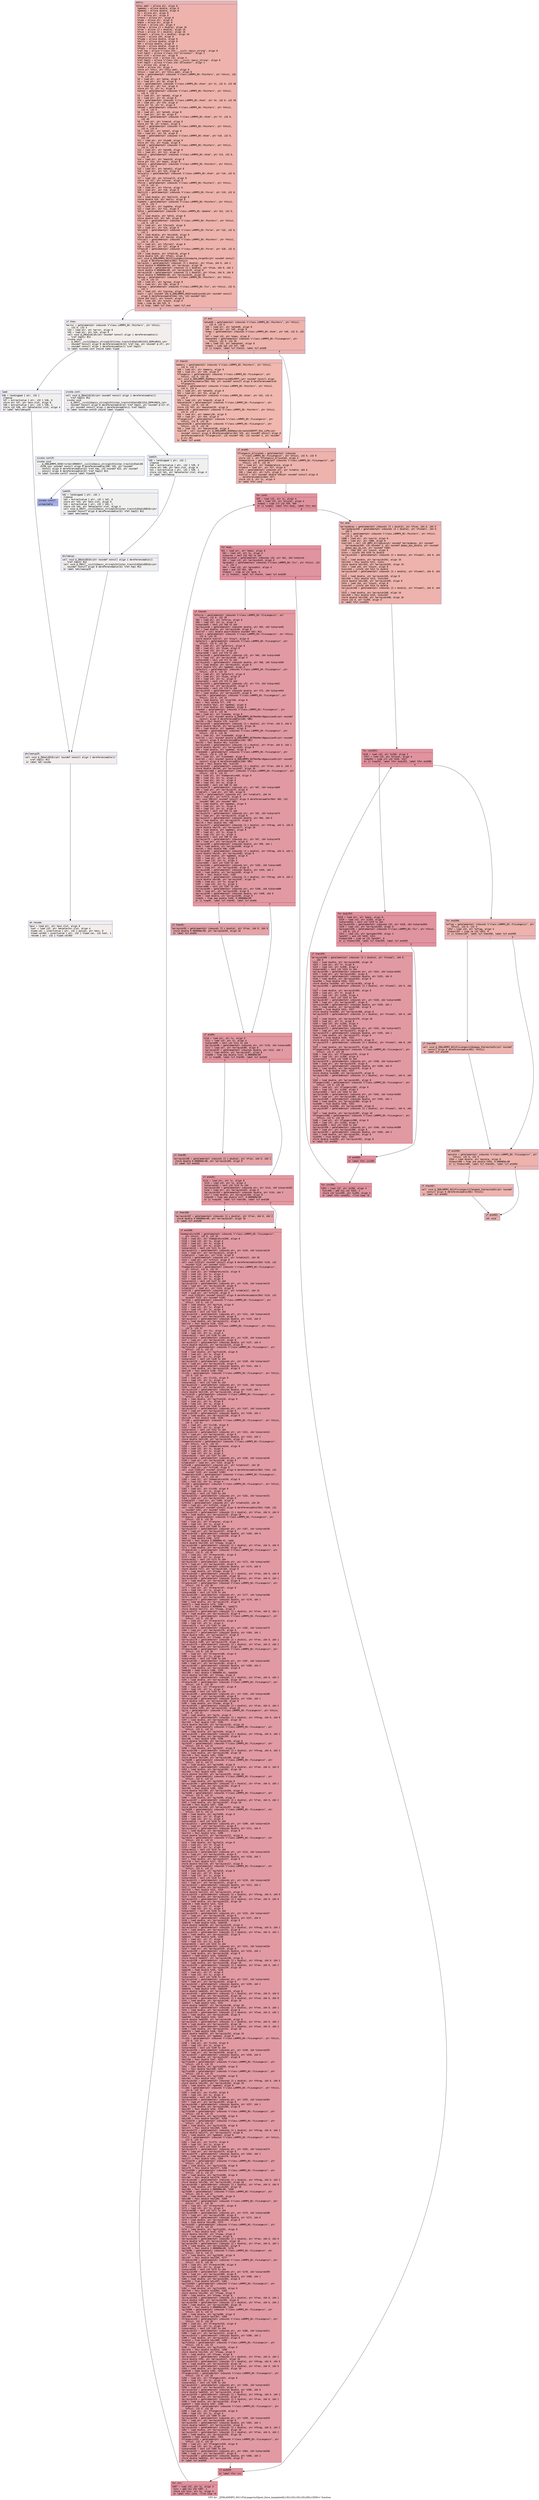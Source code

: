 digraph "CFG for '_ZN9LAMMPS_NS11FixLangevin20post_force_templatedILi1ELi1ELi1ELi1ELi0ELi1EEEvv' function" {
	label="CFG for '_ZN9LAMMPS_NS11FixLangevin20post_force_templatedILi1ELi1ELi1ELi1ELi0ELi1EEEvv' function";

	Node0x55e6b1d1d5d0 [shape=record,color="#3d50c3ff", style=filled, fillcolor="#d6524470" fontname="Courier",label="{entry:\l|  %this.addr = alloca ptr, align 8\l  %gamma1 = alloca double, align 8\l  %gamma2 = alloca double, align 8\l  %v = alloca ptr, align 8\l  %f = alloca ptr, align 8\l  %rmass = alloca ptr, align 8\l  %type = alloca ptr, align 8\l  %mask = alloca ptr, align 8\l  %nlocal = alloca i32, align 4\l  %fdrag = alloca [3 x double], align 16\l  %fran = alloca [3 x double], align 16\l  %fsum = alloca [3 x double], align 16\l  %fsumall = alloca [3 x double], align 16\l  %count = alloca i64, align 8\l  %fswap = alloca double, align 8\l  %boltz = alloca double, align 8\l  %dt = alloca double, align 8\l  %mvv2e = alloca double, align 8\l  %ftm2v = alloca double, align 8\l  %ref.tmp = alloca %\"class.std::__cxx11::basic_string\", align 8\l  %ref.tmp21 = alloca %\"class.std::allocator\", align 1\l  %exn.slot = alloca ptr, align 8\l  %ehselector.slot = alloca i32, align 4\l  %ref.tmp22 = alloca %\"class.std::__cxx11::basic_string\", align 8\l  %ref.tmp23 = alloca %\"class.std::allocator\", align 1\l  %i = alloca i32, align 4\l  %i350 = alloca i32, align 4\l  store ptr %this, ptr %this.addr, align 8\l  %this1 = load ptr, ptr %this.addr, align 8\l  %atom = getelementptr inbounds %\"class.LAMMPS_NS::Pointers\", ptr %this1, i32\l... 0, i32 6\l  %0 = load ptr, ptr %atom, align 8\l  %1 = load ptr, ptr %0, align 8\l  %v2 = getelementptr inbounds %\"class.LAMMPS_NS::Atom\", ptr %1, i32 0, i32 38\l  %2 = load ptr, ptr %v2, align 8\l  store ptr %2, ptr %v, align 8\l  %atom3 = getelementptr inbounds %\"class.LAMMPS_NS::Pointers\", ptr %this1,\l... i32 0, i32 6\l  %3 = load ptr, ptr %atom3, align 8\l  %4 = load ptr, ptr %3, align 8\l  %f4 = getelementptr inbounds %\"class.LAMMPS_NS::Atom\", ptr %4, i32 0, i32 39\l  %5 = load ptr, ptr %f4, align 8\l  store ptr %5, ptr %f, align 8\l  %atom5 = getelementptr inbounds %\"class.LAMMPS_NS::Pointers\", ptr %this1,\l... i32 0, i32 6\l  %6 = load ptr, ptr %atom5, align 8\l  %7 = load ptr, ptr %6, align 8\l  %rmass6 = getelementptr inbounds %\"class.LAMMPS_NS::Atom\", ptr %7, i32 0,\l... i32 40\l  %8 = load ptr, ptr %rmass6, align 8\l  store ptr %8, ptr %rmass, align 8\l  %atom7 = getelementptr inbounds %\"class.LAMMPS_NS::Pointers\", ptr %this1,\l... i32 0, i32 6\l  %9 = load ptr, ptr %atom7, align 8\l  %10 = load ptr, ptr %9, align 8\l  %type8 = getelementptr inbounds %\"class.LAMMPS_NS::Atom\", ptr %10, i32 0,\l... i32 34\l  %11 = load ptr, ptr %type8, align 8\l  store ptr %11, ptr %type, align 8\l  %atom9 = getelementptr inbounds %\"class.LAMMPS_NS::Pointers\", ptr %this1,\l... i32 0, i32 6\l  %12 = load ptr, ptr %atom9, align 8\l  %13 = load ptr, ptr %12, align 8\l  %mask10 = getelementptr inbounds %\"class.LAMMPS_NS::Atom\", ptr %13, i32 0,\l... i32 35\l  %14 = load ptr, ptr %mask10, align 8\l  store ptr %14, ptr %mask, align 8\l  %atom11 = getelementptr inbounds %\"class.LAMMPS_NS::Pointers\", ptr %this1,\l... i32 0, i32 6\l  %15 = load ptr, ptr %atom11, align 8\l  %16 = load ptr, ptr %15, align 8\l  %nlocal12 = getelementptr inbounds %\"class.LAMMPS_NS::Atom\", ptr %16, i32 0,\l... i32 4\l  %17 = load i32, ptr %nlocal12, align 8\l  store i32 %17, ptr %nlocal, align 4\l  %force = getelementptr inbounds %\"class.LAMMPS_NS::Pointers\", ptr %this1,\l... i32 0, i32 11\l  %18 = load ptr, ptr %force, align 8\l  %19 = load ptr, ptr %18, align 8\l  %boltz13 = getelementptr inbounds %\"class.LAMMPS_NS::Force\", ptr %19, i32 0,\l... i32 1\l  %20 = load double, ptr %boltz13, align 8\l  store double %20, ptr %boltz, align 8\l  %update = getelementptr inbounds %\"class.LAMMPS_NS::Pointers\", ptr %this1,\l... i32 0, i32 7\l  %21 = load ptr, ptr %update, align 8\l  %22 = load ptr, ptr %21, align 8\l  %dt14 = getelementptr inbounds %\"class.LAMMPS_NS::Update\", ptr %22, i32 0,\l... i32 1\l  %23 = load double, ptr %dt14, align 8\l  store double %23, ptr %dt, align 8\l  %force15 = getelementptr inbounds %\"class.LAMMPS_NS::Pointers\", ptr %this1,\l... i32 0, i32 11\l  %24 = load ptr, ptr %force15, align 8\l  %25 = load ptr, ptr %24, align 8\l  %mvv2e16 = getelementptr inbounds %\"class.LAMMPS_NS::Force\", ptr %25, i32 0,\l... i32 3\l  %26 = load double, ptr %mvv2e16, align 8\l  store double %26, ptr %mvv2e, align 8\l  %force17 = getelementptr inbounds %\"class.LAMMPS_NS::Pointers\", ptr %this1,\l... i32 0, i32 11\l  %27 = load ptr, ptr %force17, align 8\l  %28 = load ptr, ptr %27, align 8\l  %ftm2v18 = getelementptr inbounds %\"class.LAMMPS_NS::Force\", ptr %28, i32 0,\l... i32 4\l  %29 = load double, ptr %ftm2v18, align 8\l  store double %29, ptr %ftm2v, align 8\l  call void @_ZN9LAMMPS_NS11FixLangevin14compute_targetEv(ptr noundef nonnull\l... align 8 dereferenceable(892) %this1)\l  %arrayidx = getelementptr inbounds [3 x double], ptr %fsum, i64 0, i64 2\l  store double 0.000000e+00, ptr %arrayidx, align 16\l  %arrayidx19 = getelementptr inbounds [3 x double], ptr %fsum, i64 0, i64 1\l  store double 0.000000e+00, ptr %arrayidx19, align 8\l  %arrayidx20 = getelementptr inbounds [3 x double], ptr %fsum, i64 0, i64 0\l  store double 0.000000e+00, ptr %arrayidx20, align 16\l  %group = getelementptr inbounds %\"class.LAMMPS_NS::Pointers\", ptr %this1,\l... i32 0, i32 13\l  %30 = load ptr, ptr %group, align 8\l  %31 = load ptr, ptr %30, align 8\l  %igroup = getelementptr inbounds %\"class.LAMMPS_NS::Fix\", ptr %this1, i32 0,\l... i32 3\l  %32 = load i32, ptr %igroup, align 8\l  %call = call noundef i64 @_ZN9LAMMPS_NS5Group5countEi(ptr noundef nonnull\l... align 8 dereferenceable(244) %31, i32 noundef %32)\l  store i64 %call, ptr %count, align 8\l  %33 = load i64, ptr %count, align 8\l  %cmp = icmp eq i64 %33, 0\l  br i1 %cmp, label %if.then, label %if.end\l|{<s0>T|<s1>F}}"];
	Node0x55e6b1d1d5d0:s0 -> Node0x55e6b1d2f4c0[tooltip="entry -> if.then\nProbability 0.00%" ];
	Node0x55e6b1d1d5d0:s1 -> Node0x55e6b1d2f530[tooltip="entry -> if.end\nProbability 100.00%" ];
	Node0x55e6b1d2f4c0 [shape=record,color="#3d50c3ff", style=filled, fillcolor="#e5d8d170" fontname="Courier",label="{if.then:\l|  %error = getelementptr inbounds %\"class.LAMMPS_NS::Pointers\", ptr %this1,\l... i32 0, i32 3\l  %34 = load ptr, ptr %error, align 8\l  %35 = load ptr, ptr %34, align 8\l  call void @_ZNSaIcEC1Ev(ptr noundef nonnull align 1 dereferenceable(1)\l... %ref.tmp21) #12\l  invoke void\l... @_ZNSt7__cxx1112basic_stringIcSt11char_traitsIcESaIcEEC2IS3_EEPKcRKS3_(ptr\l... noundef nonnull align 8 dereferenceable(32) %ref.tmp, ptr noundef @.str, ptr\l... noundef nonnull align 1 dereferenceable(1) %ref.tmp21)\l          to label %invoke.cont unwind label %lpad\l}"];
	Node0x55e6b1d2f4c0 -> Node0x55e6b1d2f9b0[tooltip="if.then -> invoke.cont\nProbability 50.00%" ];
	Node0x55e6b1d2f4c0 -> Node0x55e6b1d2fa00[tooltip="if.then -> lpad\nProbability 50.00%" ];
	Node0x55e6b1d2f9b0 [shape=record,color="#3d50c3ff", style=filled, fillcolor="#e0dbd870" fontname="Courier",label="{invoke.cont:\l|  call void @_ZNSaIcEC1Ev(ptr noundef nonnull align 1 dereferenceable(1)\l... %ref.tmp23) #12\l  invoke void\l... @_ZNSt7__cxx1112basic_stringIcSt11char_traitsIcESaIcEEC2IS3_EEPKcRKS3_(ptr\l... noundef nonnull align 8 dereferenceable(32) %ref.tmp22, ptr noundef @.str.37,\l... ptr noundef nonnull align 1 dereferenceable(1) %ref.tmp23)\l          to label %invoke.cont25 unwind label %lpad24\l}"];
	Node0x55e6b1d2f9b0 -> Node0x55e6b1d2fcf0[tooltip="invoke.cont -> invoke.cont25\nProbability 50.00%" ];
	Node0x55e6b1d2f9b0 -> Node0x55e6b1d2fd40[tooltip="invoke.cont -> lpad24\nProbability 50.00%" ];
	Node0x55e6b1d2fcf0 [shape=record,color="#3d50c3ff", style=filled, fillcolor="#dedcdb70" fontname="Courier",label="{invoke.cont25:\l|  invoke void\l... @_ZN9LAMMPS_NS5Error3allERKNSt7__cxx1112basic_stringIcSt11char_traitsIcESaIcEE\l...EiS8_(ptr noundef nonnull align 8 dereferenceable(196) %35, ptr noundef\l... nonnull align 8 dereferenceable(32) %ref.tmp, i32 noundef 623, ptr noundef\l... nonnull align 8 dereferenceable(32) %ref.tmp22) #13\l          to label %invoke.cont27 unwind label %lpad26\l}"];
	Node0x55e6b1d2fcf0 -> Node0x55e6b1d2fca0[tooltip="invoke.cont25 -> invoke.cont27\nProbability 0.00%" ];
	Node0x55e6b1d2fcf0 -> Node0x55e6b1c990c0[tooltip="invoke.cont25 -> lpad26\nProbability 100.00%" ];
	Node0x55e6b1d2fca0 [shape=record,color="#3d50c3ff", style=filled, fillcolor="#3d50c370" fontname="Courier",label="{invoke.cont27:\l|  unreachable\l}"];
	Node0x55e6b1d2fa00 [shape=record,color="#3d50c3ff", style=filled, fillcolor="#e0dbd870" fontname="Courier",label="{lpad:\l|  %36 = landingpad \{ ptr, i32 \}\l          cleanup\l  %37 = extractvalue \{ ptr, i32 \} %36, 0\l  store ptr %37, ptr %exn.slot, align 8\l  %38 = extractvalue \{ ptr, i32 \} %36, 1\l  store i32 %38, ptr %ehselector.slot, align 4\l  br label %ehcleanup29\l}"];
	Node0x55e6b1d2fa00 -> Node0x55e6b1c99620[tooltip="lpad -> ehcleanup29\nProbability 100.00%" ];
	Node0x55e6b1d2fd40 [shape=record,color="#3d50c3ff", style=filled, fillcolor="#dedcdb70" fontname="Courier",label="{lpad24:\l|  %39 = landingpad \{ ptr, i32 \}\l          cleanup\l  %40 = extractvalue \{ ptr, i32 \} %39, 0\l  store ptr %40, ptr %exn.slot, align 8\l  %41 = extractvalue \{ ptr, i32 \} %39, 1\l  store i32 %41, ptr %ehselector.slot, align 4\l  br label %ehcleanup\l}"];
	Node0x55e6b1d2fd40 -> Node0x55e6b1c99970[tooltip="lpad24 -> ehcleanup\nProbability 100.00%" ];
	Node0x55e6b1c990c0 [shape=record,color="#3d50c3ff", style=filled, fillcolor="#dedcdb70" fontname="Courier",label="{lpad26:\l|  %42 = landingpad \{ ptr, i32 \}\l          cleanup\l  %43 = extractvalue \{ ptr, i32 \} %42, 0\l  store ptr %43, ptr %exn.slot, align 8\l  %44 = extractvalue \{ ptr, i32 \} %42, 1\l  store i32 %44, ptr %ehselector.slot, align 4\l  call void @_ZNSt7__cxx1112basic_stringIcSt11char_traitsIcESaIcEED1Ev(ptr\l... noundef nonnull align 8 dereferenceable(32) %ref.tmp22) #12\l  br label %ehcleanup\l}"];
	Node0x55e6b1c990c0 -> Node0x55e6b1c99970[tooltip="lpad26 -> ehcleanup\nProbability 100.00%" ];
	Node0x55e6b1c99970 [shape=record,color="#3d50c3ff", style=filled, fillcolor="#e0dbd870" fontname="Courier",label="{ehcleanup:\l|  call void @_ZNSaIcED1Ev(ptr noundef nonnull align 1 dereferenceable(1)\l... %ref.tmp23) #12\l  call void @_ZNSt7__cxx1112basic_stringIcSt11char_traitsIcESaIcEED1Ev(ptr\l... noundef nonnull align 8 dereferenceable(32) %ref.tmp) #12\l  br label %ehcleanup29\l}"];
	Node0x55e6b1c99970 -> Node0x55e6b1c99620[tooltip="ehcleanup -> ehcleanup29\nProbability 100.00%" ];
	Node0x55e6b1c99620 [shape=record,color="#3d50c3ff", style=filled, fillcolor="#e5d8d170" fontname="Courier",label="{ehcleanup29:\l|  call void @_ZNSaIcED1Ev(ptr noundef nonnull align 1 dereferenceable(1)\l... %ref.tmp21) #12\l  br label %eh.resume\l}"];
	Node0x55e6b1c99620 -> Node0x55e6b1c9a220[tooltip="ehcleanup29 -> eh.resume\nProbability 100.00%" ];
	Node0x55e6b1d2f530 [shape=record,color="#3d50c3ff", style=filled, fillcolor="#d6524470" fontname="Courier",label="{if.end:\l|  %atom30 = getelementptr inbounds %\"class.LAMMPS_NS::Pointers\", ptr %this1,\l... i32 0, i32 6\l  %45 = load ptr, ptr %atom30, align 8\l  %46 = load ptr, ptr %45, align 8\l  %nmax = getelementptr inbounds %\"class.LAMMPS_NS::Atom\", ptr %46, i32 0, i32\l... 6\l  %47 = load i32, ptr %nmax, align 8\l  %maxatom1 = getelementptr inbounds %\"class.LAMMPS_NS::FixLangevin\", ptr\l... %this1, i32 0, i32 26\l  %48 = load i32, ptr %maxatom1, align 8\l  %cmp31 = icmp sgt i32 %47, %48\l  br i1 %cmp31, label %if.then32, label %if.end40\l|{<s0>T|<s1>F}}"];
	Node0x55e6b1d2f530:s0 -> Node0x55e6b1c9b030[tooltip="if.end -> if.then32\nProbability 50.00%" ];
	Node0x55e6b1d2f530:s1 -> Node0x55e6b1c9b0b0[tooltip="if.end -> if.end40\nProbability 50.00%" ];
	Node0x55e6b1c9b030 [shape=record,color="#3d50c3ff", style=filled, fillcolor="#dc5d4a70" fontname="Courier",label="{if.then32:\l|  %memory = getelementptr inbounds %\"class.LAMMPS_NS::Pointers\", ptr %this1,\l... i32 0, i32 2\l  %49 = load ptr, ptr %memory, align 8\l  %50 = load ptr, ptr %49, align 8\l  %flangevin = getelementptr inbounds %\"class.LAMMPS_NS::FixLangevin\", ptr\l... %this1, i32 0, i32 28\l  call void @_ZN9LAMMPS_NS6Memory7destroyIdEEvRPPT_(ptr noundef nonnull align\l... 8 dereferenceable(184) %50, ptr noundef nonnull align 8 dereferenceable(8)\l... %flangevin)\l  %atom33 = getelementptr inbounds %\"class.LAMMPS_NS::Pointers\", ptr %this1,\l... i32 0, i32 6\l  %51 = load ptr, ptr %atom33, align 8\l  %52 = load ptr, ptr %51, align 8\l  %nmax34 = getelementptr inbounds %\"class.LAMMPS_NS::Atom\", ptr %52, i32 0,\l... i32 6\l  %53 = load i32, ptr %nmax34, align 8\l  %maxatom135 = getelementptr inbounds %\"class.LAMMPS_NS::FixLangevin\", ptr\l... %this1, i32 0, i32 26\l  store i32 %53, ptr %maxatom135, align 8\l  %memory36 = getelementptr inbounds %\"class.LAMMPS_NS::Pointers\", ptr %this1,\l... i32 0, i32 2\l  %54 = load ptr, ptr %memory36, align 8\l  %55 = load ptr, ptr %54, align 8\l  %flangevin37 = getelementptr inbounds %\"class.LAMMPS_NS::FixLangevin\", ptr\l... %this1, i32 0, i32 28\l  %maxatom138 = getelementptr inbounds %\"class.LAMMPS_NS::FixLangevin\", ptr\l... %this1, i32 0, i32 26\l  %56 = load i32, ptr %maxatom138, align 8\l  %call39 = call noundef ptr @_ZN9LAMMPS_NS6Memory6createIdEEPPT_RS4_iiPKc(ptr\l... noundef nonnull align 8 dereferenceable(184) %55, ptr noundef nonnull align 8\l... dereferenceable(8) %flangevin37, i32 noundef %56, i32 noundef 3, ptr noundef\l... @.str.38)\l  br label %if.end40\l}"];
	Node0x55e6b1c9b030 -> Node0x55e6b1c9b0b0[tooltip="if.then32 -> if.end40\nProbability 100.00%" ];
	Node0x55e6b1c9b0b0 [shape=record,color="#3d50c3ff", style=filled, fillcolor="#d6524470" fontname="Courier",label="{if.end40:\l|  %flangevin_allocated = getelementptr inbounds\l... %\"class.LAMMPS_NS::FixLangevin\", ptr %this1, i32 0, i32 8\l  store i32 1, ptr %flangevin_allocated, align 4\l  %temperature = getelementptr inbounds %\"class.LAMMPS_NS::FixLangevin\", ptr\l... %this1, i32 0, i32 33\l  %57 = load ptr, ptr %temperature, align 8\l  %vtable = load ptr, ptr %57, align 8\l  %vfn = getelementptr inbounds ptr, ptr %vtable, i64 6\l  %58 = load ptr, ptr %vfn, align 8\l  %call41 = call noundef double %58(ptr noundef nonnull align 8\l... dereferenceable(564) %57)\l  store i32 0, ptr %i, align 4\l  br label %for.cond\l}"];
	Node0x55e6b1c9b0b0 -> Node0x55e6b1c9c7d0[tooltip="if.end40 -> for.cond\nProbability 100.00%" ];
	Node0x55e6b1c9c7d0 [shape=record,color="#b70d28ff", style=filled, fillcolor="#b70d2870" fontname="Courier",label="{for.cond:\l|  %59 = load i32, ptr %i, align 4\l  %60 = load i32, ptr %nlocal, align 4\l  %cmp42 = icmp slt i32 %59, %60\l  br i1 %cmp42, label %for.body, label %for.end\l|{<s0>T|<s1>F}}"];
	Node0x55e6b1c9c7d0:s0 -> Node0x55e6b1c9ca40[tooltip="for.cond -> for.body\nProbability 96.88%" ];
	Node0x55e6b1c9c7d0:s1 -> Node0x55e6b1c9ca90[tooltip="for.cond -> for.end\nProbability 3.12%" ];
	Node0x55e6b1c9ca40 [shape=record,color="#b70d28ff", style=filled, fillcolor="#b70d2870" fontname="Courier",label="{for.body:\l|  %61 = load ptr, ptr %mask, align 8\l  %62 = load i32, ptr %i, align 4\l  %idxprom = sext i32 %62 to i64\l  %arrayidx43 = getelementptr inbounds i32, ptr %61, i64 %idxprom\l  %63 = load i32, ptr %arrayidx43, align 4\l  %groupbit = getelementptr inbounds %\"class.LAMMPS_NS::Fix\", ptr %this1, i32\l... 0, i32 4\l  %64 = load i32, ptr %groupbit, align 4\l  %and = and i32 %63, %64\l  %tobool = icmp ne i32 %and, 0\l  br i1 %tobool, label %if.then44, label %if.end339\l|{<s0>T|<s1>F}}"];
	Node0x55e6b1c9ca40:s0 -> Node0x55e6b1d2e330[tooltip="for.body -> if.then44\nProbability 62.50%" ];
	Node0x55e6b1c9ca40:s1 -> Node0x55e6b1d2e3b0[tooltip="for.body -> if.end339\nProbability 37.50%" ];
	Node0x55e6b1d2e330 [shape=record,color="#b70d28ff", style=filled, fillcolor="#bb1b2c70" fontname="Courier",label="{if.then44:\l|  %tforce = getelementptr inbounds %\"class.LAMMPS_NS::FixLangevin\", ptr\l... %this1, i32 0, i32 29\l  %65 = load ptr, ptr %tforce, align 8\l  %66 = load i32, ptr %i, align 4\l  %idxprom45 = sext i32 %66 to i64\l  %arrayidx46 = getelementptr inbounds double, ptr %65, i64 %idxprom45\l  %67 = load double, ptr %arrayidx46, align 8\l  %call47 = call double @sqrt(double noundef %67) #12\l  %tsqrt = getelementptr inbounds %\"class.LAMMPS_NS::FixLangevin\", ptr %this1,\l... i32 0, i32 19\l  store double %call47, ptr %tsqrt, align 8\l  %gfactor1 = getelementptr inbounds %\"class.LAMMPS_NS::FixLangevin\", ptr\l... %this1, i32 0, i32 14\l  %68 = load ptr, ptr %gfactor1, align 8\l  %69 = load ptr, ptr %type, align 8\l  %70 = load i32, ptr %i, align 4\l  %idxprom48 = sext i32 %70 to i64\l  %arrayidx49 = getelementptr inbounds i32, ptr %69, i64 %idxprom48\l  %71 = load i32, ptr %arrayidx49, align 4\l  %idxprom50 = sext i32 %71 to i64\l  %arrayidx51 = getelementptr inbounds double, ptr %68, i64 %idxprom50\l  %72 = load double, ptr %arrayidx51, align 8\l  store double %72, ptr %gamma1, align 8\l  %gfactor2 = getelementptr inbounds %\"class.LAMMPS_NS::FixLangevin\", ptr\l... %this1, i32 0, i32 15\l  %73 = load ptr, ptr %gfactor2, align 8\l  %74 = load ptr, ptr %type, align 8\l  %75 = load i32, ptr %i, align 4\l  %idxprom52 = sext i32 %75 to i64\l  %arrayidx53 = getelementptr inbounds i32, ptr %74, i64 %idxprom52\l  %76 = load i32, ptr %arrayidx53, align 4\l  %idxprom54 = sext i32 %76 to i64\l  %arrayidx55 = getelementptr inbounds double, ptr %73, i64 %idxprom54\l  %77 = load double, ptr %arrayidx55, align 8\l  %tsqrt56 = getelementptr inbounds %\"class.LAMMPS_NS::FixLangevin\", ptr\l... %this1, i32 0, i32 19\l  %78 = load double, ptr %tsqrt56, align 8\l  %mul = fmul double %77, %78\l  store double %mul, ptr %gamma2, align 8\l  %79 = load double, ptr %gamma2, align 8\l  %random = getelementptr inbounds %\"class.LAMMPS_NS::FixLangevin\", ptr\l... %this1, i32 0, i32 36\l  %80 = load ptr, ptr %random, align 8\l  %call57 = call noundef double @_ZN9LAMMPS_NS7RanMars8gaussianEv(ptr noundef\l... nonnull align 8 dereferenceable(240) %80)\l  %mul58 = fmul double %79, %call57\l  %arrayidx59 = getelementptr inbounds [3 x double], ptr %fran, i64 0, i64 0\l  store double %mul58, ptr %arrayidx59, align 16\l  %81 = load double, ptr %gamma2, align 8\l  %random60 = getelementptr inbounds %\"class.LAMMPS_NS::FixLangevin\", ptr\l... %this1, i32 0, i32 36\l  %82 = load ptr, ptr %random60, align 8\l  %call61 = call noundef double @_ZN9LAMMPS_NS7RanMars8gaussianEv(ptr noundef\l... nonnull align 8 dereferenceable(240) %82)\l  %mul62 = fmul double %81, %call61\l  %arrayidx63 = getelementptr inbounds [3 x double], ptr %fran, i64 0, i64 1\l  store double %mul62, ptr %arrayidx63, align 8\l  %83 = load double, ptr %gamma2, align 8\l  %random64 = getelementptr inbounds %\"class.LAMMPS_NS::FixLangevin\", ptr\l... %this1, i32 0, i32 36\l  %84 = load ptr, ptr %random64, align 8\l  %call65 = call noundef double @_ZN9LAMMPS_NS7RanMars8gaussianEv(ptr noundef\l... nonnull align 8 dereferenceable(240) %84)\l  %mul66 = fmul double %83, %call65\l  %arrayidx67 = getelementptr inbounds [3 x double], ptr %fran, i64 0, i64 2\l  store double %mul66, ptr %arrayidx67, align 16\l  %temperature68 = getelementptr inbounds %\"class.LAMMPS_NS::FixLangevin\", ptr\l... %this1, i32 0, i32 33\l  %85 = load ptr, ptr %temperature68, align 8\l  %86 = load i32, ptr %i, align 4\l  %87 = load ptr, ptr %v, align 8\l  %88 = load i32, ptr %i, align 4\l  %idxprom69 = sext i32 %88 to i64\l  %arrayidx70 = getelementptr inbounds ptr, ptr %87, i64 %idxprom69\l  %89 = load ptr, ptr %arrayidx70, align 8\l  %vtable71 = load ptr, ptr %85, align 8\l  %vfn72 = getelementptr inbounds ptr, ptr %vtable71, i64 24\l  %90 = load ptr, ptr %vfn72, align 8\l  call void %90(ptr noundef nonnull align 8 dereferenceable(564) %85, i32\l... noundef %86, ptr noundef %89)\l  %91 = load double, ptr %gamma1, align 8\l  %92 = load ptr, ptr %v, align 8\l  %93 = load i32, ptr %i, align 4\l  %idxprom73 = sext i32 %93 to i64\l  %arrayidx74 = getelementptr inbounds ptr, ptr %92, i64 %idxprom73\l  %94 = load ptr, ptr %arrayidx74, align 8\l  %arrayidx75 = getelementptr inbounds double, ptr %94, i64 0\l  %95 = load double, ptr %arrayidx75, align 8\l  %mul76 = fmul double %91, %95\l  %arrayidx77 = getelementptr inbounds [3 x double], ptr %fdrag, i64 0, i64 0\l  store double %mul76, ptr %arrayidx77, align 16\l  %96 = load double, ptr %gamma1, align 8\l  %97 = load ptr, ptr %v, align 8\l  %98 = load i32, ptr %i, align 4\l  %idxprom78 = sext i32 %98 to i64\l  %arrayidx79 = getelementptr inbounds ptr, ptr %97, i64 %idxprom78\l  %99 = load ptr, ptr %arrayidx79, align 8\l  %arrayidx80 = getelementptr inbounds double, ptr %99, i64 1\l  %100 = load double, ptr %arrayidx80, align 8\l  %mul81 = fmul double %96, %100\l  %arrayidx82 = getelementptr inbounds [3 x double], ptr %fdrag, i64 0, i64 1\l  store double %mul81, ptr %arrayidx82, align 8\l  %101 = load double, ptr %gamma1, align 8\l  %102 = load ptr, ptr %v, align 8\l  %103 = load i32, ptr %i, align 4\l  %idxprom83 = sext i32 %103 to i64\l  %arrayidx84 = getelementptr inbounds ptr, ptr %102, i64 %idxprom83\l  %104 = load ptr, ptr %arrayidx84, align 8\l  %arrayidx85 = getelementptr inbounds double, ptr %104, i64 2\l  %105 = load double, ptr %arrayidx85, align 8\l  %mul86 = fmul double %101, %105\l  %arrayidx87 = getelementptr inbounds [3 x double], ptr %fdrag, i64 0, i64 2\l  store double %mul86, ptr %arrayidx87, align 16\l  %106 = load ptr, ptr %v, align 8\l  %107 = load i32, ptr %i, align 4\l  %idxprom88 = sext i32 %107 to i64\l  %arrayidx89 = getelementptr inbounds ptr, ptr %106, i64 %idxprom88\l  %108 = load ptr, ptr %arrayidx89, align 8\l  %arrayidx90 = getelementptr inbounds double, ptr %108, i64 0\l  %109 = load double, ptr %arrayidx90, align 8\l  %cmp91 = fcmp oeq double %109, 0.000000e+00\l  br i1 %cmp91, label %if.then92, label %if.end94\l|{<s0>T|<s1>F}}"];
	Node0x55e6b1d2e330:s0 -> Node0x55e6b1ca2840[tooltip="if.then44 -> if.then92\nProbability 62.50%" ];
	Node0x55e6b1d2e330:s1 -> Node0x55e6b1ca28c0[tooltip="if.then44 -> if.end94\nProbability 37.50%" ];
	Node0x55e6b1ca2840 [shape=record,color="#3d50c3ff", style=filled, fillcolor="#c32e3170" fontname="Courier",label="{if.then92:\l|  %arrayidx93 = getelementptr inbounds [3 x double], ptr %fran, i64 0, i64 0\l  store double 0.000000e+00, ptr %arrayidx93, align 16\l  br label %if.end94\l}"];
	Node0x55e6b1ca2840 -> Node0x55e6b1ca28c0[tooltip="if.then92 -> if.end94\nProbability 100.00%" ];
	Node0x55e6b1ca28c0 [shape=record,color="#b70d28ff", style=filled, fillcolor="#bb1b2c70" fontname="Courier",label="{if.end94:\l|  %110 = load ptr, ptr %v, align 8\l  %111 = load i32, ptr %i, align 4\l  %idxprom95 = sext i32 %111 to i64\l  %arrayidx96 = getelementptr inbounds ptr, ptr %110, i64 %idxprom95\l  %112 = load ptr, ptr %arrayidx96, align 8\l  %arrayidx97 = getelementptr inbounds double, ptr %112, i64 1\l  %113 = load double, ptr %arrayidx97, align 8\l  %cmp98 = fcmp oeq double %113, 0.000000e+00\l  br i1 %cmp98, label %if.then99, label %if.end101\l|{<s0>T|<s1>F}}"];
	Node0x55e6b1ca28c0:s0 -> Node0x55e6b1ca3140[tooltip="if.end94 -> if.then99\nProbability 62.50%" ];
	Node0x55e6b1ca28c0:s1 -> Node0x55e6b1ca31c0[tooltip="if.end94 -> if.end101\nProbability 37.50%" ];
	Node0x55e6b1ca3140 [shape=record,color="#3d50c3ff", style=filled, fillcolor="#c32e3170" fontname="Courier",label="{if.then99:\l|  %arrayidx100 = getelementptr inbounds [3 x double], ptr %fran, i64 0, i64 1\l  store double 0.000000e+00, ptr %arrayidx100, align 8\l  br label %if.end101\l}"];
	Node0x55e6b1ca3140 -> Node0x55e6b1ca31c0[tooltip="if.then99 -> if.end101\nProbability 100.00%" ];
	Node0x55e6b1ca31c0 [shape=record,color="#b70d28ff", style=filled, fillcolor="#bb1b2c70" fontname="Courier",label="{if.end101:\l|  %114 = load ptr, ptr %v, align 8\l  %115 = load i32, ptr %i, align 4\l  %idxprom102 = sext i32 %115 to i64\l  %arrayidx103 = getelementptr inbounds ptr, ptr %114, i64 %idxprom102\l  %116 = load ptr, ptr %arrayidx103, align 8\l  %arrayidx104 = getelementptr inbounds double, ptr %116, i64 2\l  %117 = load double, ptr %arrayidx104, align 8\l  %cmp105 = fcmp oeq double %117, 0.000000e+00\l  br i1 %cmp105, label %if.then106, label %if.end108\l|{<s0>T|<s1>F}}"];
	Node0x55e6b1ca31c0:s0 -> Node0x55e6b1ca39e0[tooltip="if.end101 -> if.then106\nProbability 62.50%" ];
	Node0x55e6b1ca31c0:s1 -> Node0x55e6b1ca3a60[tooltip="if.end101 -> if.end108\nProbability 37.50%" ];
	Node0x55e6b1ca39e0 [shape=record,color="#3d50c3ff", style=filled, fillcolor="#c32e3170" fontname="Courier",label="{if.then106:\l|  %arrayidx107 = getelementptr inbounds [3 x double], ptr %fran, i64 0, i64 2\l  store double 0.000000e+00, ptr %arrayidx107, align 16\l  br label %if.end108\l}"];
	Node0x55e6b1ca39e0 -> Node0x55e6b1ca3a60[tooltip="if.then106 -> if.end108\nProbability 100.00%" ];
	Node0x55e6b1ca3a60 [shape=record,color="#b70d28ff", style=filled, fillcolor="#bb1b2c70" fontname="Courier",label="{if.end108:\l|  %temperature109 = getelementptr inbounds %\"class.LAMMPS_NS::FixLangevin\",\l... ptr %this1, i32 0, i32 33\l  %118 = load ptr, ptr %temperature109, align 8\l  %119 = load i32, ptr %i, align 4\l  %120 = load ptr, ptr %v, align 8\l  %121 = load i32, ptr %i, align 4\l  %idxprom110 = sext i32 %121 to i64\l  %arrayidx111 = getelementptr inbounds ptr, ptr %120, i64 %idxprom110\l  %122 = load ptr, ptr %arrayidx111, align 8\l  %vtable112 = load ptr, ptr %118, align 8\l  %vfn113 = getelementptr inbounds ptr, ptr %vtable112, i64 28\l  %123 = load ptr, ptr %vfn113, align 8\l  call void %123(ptr noundef nonnull align 8 dereferenceable(564) %118, i32\l... noundef %119, ptr noundef %122)\l  %temperature114 = getelementptr inbounds %\"class.LAMMPS_NS::FixLangevin\",\l... ptr %this1, i32 0, i32 33\l  %124 = load ptr, ptr %temperature114, align 8\l  %125 = load i32, ptr %i, align 4\l  %126 = load ptr, ptr %v, align 8\l  %127 = load i32, ptr %i, align 4\l  %idxprom115 = sext i32 %127 to i64\l  %arrayidx116 = getelementptr inbounds ptr, ptr %126, i64 %idxprom115\l  %128 = load ptr, ptr %arrayidx116, align 8\l  %vtable117 = load ptr, ptr %124, align 8\l  %vfn118 = getelementptr inbounds ptr, ptr %vtable117, i64 24\l  %129 = load ptr, ptr %vfn118, align 8\l  call void %129(ptr noundef nonnull align 8 dereferenceable(564) %124, i32\l... noundef %125, ptr noundef %128)\l  %gjfsib = getelementptr inbounds %\"class.LAMMPS_NS::FixLangevin\", ptr\l... %this1, i32 0, i32 23\l  %130 = load double, ptr %gjfsib, align 8\l  %131 = load ptr, ptr %v, align 8\l  %132 = load i32, ptr %i, align 4\l  %idxprom119 = sext i32 %132 to i64\l  %arrayidx120 = getelementptr inbounds ptr, ptr %131, i64 %idxprom119\l  %133 = load ptr, ptr %arrayidx120, align 8\l  %arrayidx121 = getelementptr inbounds double, ptr %133, i64 0\l  %134 = load double, ptr %arrayidx121, align 8\l  %mul122 = fmul double %130, %134\l  %lv = getelementptr inbounds %\"class.LAMMPS_NS::FixLangevin\", ptr %this1,\l... i32 0, i32 31\l  %135 = load ptr, ptr %lv, align 8\l  %136 = load i32, ptr %i, align 4\l  %idxprom123 = sext i32 %136 to i64\l  %arrayidx124 = getelementptr inbounds ptr, ptr %135, i64 %idxprom123\l  %137 = load ptr, ptr %arrayidx124, align 8\l  %arrayidx125 = getelementptr inbounds double, ptr %137, i64 0\l  store double %mul122, ptr %arrayidx125, align 8\l  %gjfsib126 = getelementptr inbounds %\"class.LAMMPS_NS::FixLangevin\", ptr\l... %this1, i32 0, i32 23\l  %138 = load double, ptr %gjfsib126, align 8\l  %139 = load ptr, ptr %v, align 8\l  %140 = load i32, ptr %i, align 4\l  %idxprom127 = sext i32 %140 to i64\l  %arrayidx128 = getelementptr inbounds ptr, ptr %139, i64 %idxprom127\l  %141 = load ptr, ptr %arrayidx128, align 8\l  %arrayidx129 = getelementptr inbounds double, ptr %141, i64 1\l  %142 = load double, ptr %arrayidx129, align 8\l  %mul130 = fmul double %138, %142\l  %lv131 = getelementptr inbounds %\"class.LAMMPS_NS::FixLangevin\", ptr %this1,\l... i32 0, i32 31\l  %143 = load ptr, ptr %lv131, align 8\l  %144 = load i32, ptr %i, align 4\l  %idxprom132 = sext i32 %144 to i64\l  %arrayidx133 = getelementptr inbounds ptr, ptr %143, i64 %idxprom132\l  %145 = load ptr, ptr %arrayidx133, align 8\l  %arrayidx134 = getelementptr inbounds double, ptr %145, i64 1\l  store double %mul130, ptr %arrayidx134, align 8\l  %gjfsib135 = getelementptr inbounds %\"class.LAMMPS_NS::FixLangevin\", ptr\l... %this1, i32 0, i32 23\l  %146 = load double, ptr %gjfsib135, align 8\l  %147 = load ptr, ptr %v, align 8\l  %148 = load i32, ptr %i, align 4\l  %idxprom136 = sext i32 %148 to i64\l  %arrayidx137 = getelementptr inbounds ptr, ptr %147, i64 %idxprom136\l  %149 = load ptr, ptr %arrayidx137, align 8\l  %arrayidx138 = getelementptr inbounds double, ptr %149, i64 2\l  %150 = load double, ptr %arrayidx138, align 8\l  %mul139 = fmul double %146, %150\l  %lv140 = getelementptr inbounds %\"class.LAMMPS_NS::FixLangevin\", ptr %this1,\l... i32 0, i32 31\l  %151 = load ptr, ptr %lv140, align 8\l  %152 = load i32, ptr %i, align 4\l  %idxprom141 = sext i32 %152 to i64\l  %arrayidx142 = getelementptr inbounds ptr, ptr %151, i64 %idxprom141\l  %153 = load ptr, ptr %arrayidx142, align 8\l  %arrayidx143 = getelementptr inbounds double, ptr %153, i64 2\l  store double %mul139, ptr %arrayidx143, align 8\l  %temperature144 = getelementptr inbounds %\"class.LAMMPS_NS::FixLangevin\",\l... ptr %this1, i32 0, i32 33\l  %154 = load ptr, ptr %temperature144, align 8\l  %155 = load i32, ptr %i, align 4\l  %156 = load ptr, ptr %v, align 8\l  %157 = load i32, ptr %i, align 4\l  %idxprom145 = sext i32 %157 to i64\l  %arrayidx146 = getelementptr inbounds ptr, ptr %156, i64 %idxprom145\l  %158 = load ptr, ptr %arrayidx146, align 8\l  %vtable147 = load ptr, ptr %154, align 8\l  %vfn148 = getelementptr inbounds ptr, ptr %vtable147, i64 28\l  %159 = load ptr, ptr %vfn148, align 8\l  call void %159(ptr noundef nonnull align 8 dereferenceable(564) %154, i32\l... noundef %155, ptr noundef %158)\l  %temperature149 = getelementptr inbounds %\"class.LAMMPS_NS::FixLangevin\",\l... ptr %this1, i32 0, i32 33\l  %160 = load ptr, ptr %temperature149, align 8\l  %161 = load i32, ptr %i, align 4\l  %lv150 = getelementptr inbounds %\"class.LAMMPS_NS::FixLangevin\", ptr %this1,\l... i32 0, i32 31\l  %162 = load ptr, ptr %lv150, align 8\l  %163 = load i32, ptr %i, align 4\l  %idxprom151 = sext i32 %163 to i64\l  %arrayidx152 = getelementptr inbounds ptr, ptr %162, i64 %idxprom151\l  %164 = load ptr, ptr %arrayidx152, align 8\l  %vtable153 = load ptr, ptr %160, align 8\l  %vfn154 = getelementptr inbounds ptr, ptr %vtable153, i64 28\l  %165 = load ptr, ptr %vfn154, align 8\l  call void %165(ptr noundef nonnull align 8 dereferenceable(564) %160, i32\l... noundef %161, ptr noundef %164)\l  %arrayidx155 = getelementptr inbounds [3 x double], ptr %fran, i64 0, i64 0\l  %166 = load double, ptr %arrayidx155, align 16\l  %franprev = getelementptr inbounds %\"class.LAMMPS_NS::FixLangevin\", ptr\l... %this1, i32 0, i32 30\l  %167 = load ptr, ptr %franprev, align 8\l  %168 = load i32, ptr %i, align 4\l  %idxprom156 = sext i32 %168 to i64\l  %arrayidx157 = getelementptr inbounds ptr, ptr %167, i64 %idxprom156\l  %169 = load ptr, ptr %arrayidx157, align 8\l  %arrayidx158 = getelementptr inbounds double, ptr %169, i64 0\l  %170 = load double, ptr %arrayidx158, align 8\l  %add = fadd double %166, %170\l  %mul159 = fmul double 5.000000e-01, %add\l  store double %mul159, ptr %fswap, align 8\l  %arrayidx160 = getelementptr inbounds [3 x double], ptr %fran, i64 0, i64 0\l  %171 = load double, ptr %arrayidx160, align 16\l  %franprev161 = getelementptr inbounds %\"class.LAMMPS_NS::FixLangevin\", ptr\l... %this1, i32 0, i32 30\l  %172 = load ptr, ptr %franprev161, align 8\l  %173 = load i32, ptr %i, align 4\l  %idxprom162 = sext i32 %173 to i64\l  %arrayidx163 = getelementptr inbounds ptr, ptr %172, i64 %idxprom162\l  %174 = load ptr, ptr %arrayidx163, align 8\l  %arrayidx164 = getelementptr inbounds double, ptr %174, i64 0\l  store double %171, ptr %arrayidx164, align 8\l  %175 = load double, ptr %fswap, align 8\l  %arrayidx165 = getelementptr inbounds [3 x double], ptr %fran, i64 0, i64 0\l  store double %175, ptr %arrayidx165, align 16\l  %arrayidx166 = getelementptr inbounds [3 x double], ptr %fran, i64 0, i64 1\l  %176 = load double, ptr %arrayidx166, align 8\l  %franprev167 = getelementptr inbounds %\"class.LAMMPS_NS::FixLangevin\", ptr\l... %this1, i32 0, i32 30\l  %177 = load ptr, ptr %franprev167, align 8\l  %178 = load i32, ptr %i, align 4\l  %idxprom168 = sext i32 %178 to i64\l  %arrayidx169 = getelementptr inbounds ptr, ptr %177, i64 %idxprom168\l  %179 = load ptr, ptr %arrayidx169, align 8\l  %arrayidx170 = getelementptr inbounds double, ptr %179, i64 1\l  %180 = load double, ptr %arrayidx170, align 8\l  %add171 = fadd double %176, %180\l  %mul172 = fmul double 5.000000e-01, %add171\l  store double %mul172, ptr %fswap, align 8\l  %arrayidx173 = getelementptr inbounds [3 x double], ptr %fran, i64 0, i64 1\l  %181 = load double, ptr %arrayidx173, align 8\l  %franprev174 = getelementptr inbounds %\"class.LAMMPS_NS::FixLangevin\", ptr\l... %this1, i32 0, i32 30\l  %182 = load ptr, ptr %franprev174, align 8\l  %183 = load i32, ptr %i, align 4\l  %idxprom175 = sext i32 %183 to i64\l  %arrayidx176 = getelementptr inbounds ptr, ptr %182, i64 %idxprom175\l  %184 = load ptr, ptr %arrayidx176, align 8\l  %arrayidx177 = getelementptr inbounds double, ptr %184, i64 1\l  store double %181, ptr %arrayidx177, align 8\l  %185 = load double, ptr %fswap, align 8\l  %arrayidx178 = getelementptr inbounds [3 x double], ptr %fran, i64 0, i64 1\l  store double %185, ptr %arrayidx178, align 8\l  %arrayidx179 = getelementptr inbounds [3 x double], ptr %fran, i64 0, i64 2\l  %186 = load double, ptr %arrayidx179, align 16\l  %franprev180 = getelementptr inbounds %\"class.LAMMPS_NS::FixLangevin\", ptr\l... %this1, i32 0, i32 30\l  %187 = load ptr, ptr %franprev180, align 8\l  %188 = load i32, ptr %i, align 4\l  %idxprom181 = sext i32 %188 to i64\l  %arrayidx182 = getelementptr inbounds ptr, ptr %187, i64 %idxprom181\l  %189 = load ptr, ptr %arrayidx182, align 8\l  %arrayidx183 = getelementptr inbounds double, ptr %189, i64 2\l  %190 = load double, ptr %arrayidx183, align 8\l  %add184 = fadd double %186, %190\l  %mul185 = fmul double 5.000000e-01, %add184\l  store double %mul185, ptr %fswap, align 8\l  %arrayidx186 = getelementptr inbounds [3 x double], ptr %fran, i64 0, i64 2\l  %191 = load double, ptr %arrayidx186, align 16\l  %franprev187 = getelementptr inbounds %\"class.LAMMPS_NS::FixLangevin\", ptr\l... %this1, i32 0, i32 30\l  %192 = load ptr, ptr %franprev187, align 8\l  %193 = load i32, ptr %i, align 4\l  %idxprom188 = sext i32 %193 to i64\l  %arrayidx189 = getelementptr inbounds ptr, ptr %192, i64 %idxprom188\l  %194 = load ptr, ptr %arrayidx189, align 8\l  %arrayidx190 = getelementptr inbounds double, ptr %194, i64 2\l  store double %191, ptr %arrayidx190, align 8\l  %195 = load double, ptr %fswap, align 8\l  %arrayidx191 = getelementptr inbounds [3 x double], ptr %fran, i64 0, i64 2\l  store double %195, ptr %arrayidx191, align 16\l  %gjfa = getelementptr inbounds %\"class.LAMMPS_NS::FixLangevin\", ptr %this1,\l... i32 0, i32 22\l  %196 = load double, ptr %gjfa, align 8\l  %arrayidx192 = getelementptr inbounds [3 x double], ptr %fdrag, i64 0, i64 0\l  %197 = load double, ptr %arrayidx192, align 16\l  %mul193 = fmul double %197, %196\l  store double %mul193, ptr %arrayidx192, align 16\l  %gjfa194 = getelementptr inbounds %\"class.LAMMPS_NS::FixLangevin\", ptr\l... %this1, i32 0, i32 22\l  %198 = load double, ptr %gjfa194, align 8\l  %arrayidx195 = getelementptr inbounds [3 x double], ptr %fdrag, i64 0, i64 1\l  %199 = load double, ptr %arrayidx195, align 8\l  %mul196 = fmul double %199, %198\l  store double %mul196, ptr %arrayidx195, align 8\l  %gjfa197 = getelementptr inbounds %\"class.LAMMPS_NS::FixLangevin\", ptr\l... %this1, i32 0, i32 22\l  %200 = load double, ptr %gjfa197, align 8\l  %arrayidx198 = getelementptr inbounds [3 x double], ptr %fdrag, i64 0, i64 2\l  %201 = load double, ptr %arrayidx198, align 16\l  %mul199 = fmul double %201, %200\l  store double %mul199, ptr %arrayidx198, align 16\l  %gjfa200 = getelementptr inbounds %\"class.LAMMPS_NS::FixLangevin\", ptr\l... %this1, i32 0, i32 22\l  %202 = load double, ptr %gjfa200, align 8\l  %arrayidx201 = getelementptr inbounds [3 x double], ptr %fran, i64 0, i64 0\l  %203 = load double, ptr %arrayidx201, align 16\l  %mul202 = fmul double %203, %202\l  store double %mul202, ptr %arrayidx201, align 16\l  %gjfa203 = getelementptr inbounds %\"class.LAMMPS_NS::FixLangevin\", ptr\l... %this1, i32 0, i32 22\l  %204 = load double, ptr %gjfa203, align 8\l  %arrayidx204 = getelementptr inbounds [3 x double], ptr %fran, i64 0, i64 1\l  %205 = load double, ptr %arrayidx204, align 8\l  %mul205 = fmul double %205, %204\l  store double %mul205, ptr %arrayidx204, align 8\l  %gjfa206 = getelementptr inbounds %\"class.LAMMPS_NS::FixLangevin\", ptr\l... %this1, i32 0, i32 22\l  %206 = load double, ptr %gjfa206, align 8\l  %arrayidx207 = getelementptr inbounds [3 x double], ptr %fran, i64 0, i64 2\l  %207 = load double, ptr %arrayidx207, align 16\l  %mul208 = fmul double %207, %206\l  store double %mul208, ptr %arrayidx207, align 16\l  %gjfa209 = getelementptr inbounds %\"class.LAMMPS_NS::FixLangevin\", ptr\l... %this1, i32 0, i32 22\l  %208 = load double, ptr %gjfa209, align 8\l  %209 = load ptr, ptr %f, align 8\l  %210 = load i32, ptr %i, align 4\l  %idxprom210 = sext i32 %210 to i64\l  %arrayidx211 = getelementptr inbounds ptr, ptr %209, i64 %idxprom210\l  %211 = load ptr, ptr %arrayidx211, align 8\l  %arrayidx212 = getelementptr inbounds double, ptr %211, i64 0\l  %212 = load double, ptr %arrayidx212, align 8\l  %mul213 = fmul double %212, %208\l  store double %mul213, ptr %arrayidx212, align 8\l  %gjfa214 = getelementptr inbounds %\"class.LAMMPS_NS::FixLangevin\", ptr\l... %this1, i32 0, i32 22\l  %213 = load double, ptr %gjfa214, align 8\l  %214 = load ptr, ptr %f, align 8\l  %215 = load i32, ptr %i, align 4\l  %idxprom215 = sext i32 %215 to i64\l  %arrayidx216 = getelementptr inbounds ptr, ptr %214, i64 %idxprom215\l  %216 = load ptr, ptr %arrayidx216, align 8\l  %arrayidx217 = getelementptr inbounds double, ptr %216, i64 1\l  %217 = load double, ptr %arrayidx217, align 8\l  %mul218 = fmul double %217, %213\l  store double %mul218, ptr %arrayidx217, align 8\l  %gjfa219 = getelementptr inbounds %\"class.LAMMPS_NS::FixLangevin\", ptr\l... %this1, i32 0, i32 22\l  %218 = load double, ptr %gjfa219, align 8\l  %219 = load ptr, ptr %f, align 8\l  %220 = load i32, ptr %i, align 4\l  %idxprom220 = sext i32 %220 to i64\l  %arrayidx221 = getelementptr inbounds ptr, ptr %219, i64 %idxprom220\l  %221 = load ptr, ptr %arrayidx221, align 8\l  %arrayidx222 = getelementptr inbounds double, ptr %221, i64 2\l  %222 = load double, ptr %arrayidx222, align 8\l  %mul223 = fmul double %222, %218\l  store double %mul223, ptr %arrayidx222, align 8\l  %arrayidx224 = getelementptr inbounds [3 x double], ptr %fdrag, i64 0, i64 0\l  %223 = load double, ptr %arrayidx224, align 16\l  %arrayidx225 = getelementptr inbounds [3 x double], ptr %fran, i64 0, i64 0\l  %224 = load double, ptr %arrayidx225, align 16\l  %add226 = fadd double %223, %224\l  %225 = load ptr, ptr %f, align 8\l  %226 = load i32, ptr %i, align 4\l  %idxprom227 = sext i32 %226 to i64\l  %arrayidx228 = getelementptr inbounds ptr, ptr %225, i64 %idxprom227\l  %227 = load ptr, ptr %arrayidx228, align 8\l  %arrayidx229 = getelementptr inbounds double, ptr %227, i64 0\l  %228 = load double, ptr %arrayidx229, align 8\l  %add230 = fadd double %228, %add226\l  store double %add230, ptr %arrayidx229, align 8\l  %arrayidx231 = getelementptr inbounds [3 x double], ptr %fdrag, i64 0, i64 1\l  %229 = load double, ptr %arrayidx231, align 8\l  %arrayidx232 = getelementptr inbounds [3 x double], ptr %fran, i64 0, i64 1\l  %230 = load double, ptr %arrayidx232, align 8\l  %add233 = fadd double %229, %230\l  %231 = load ptr, ptr %f, align 8\l  %232 = load i32, ptr %i, align 4\l  %idxprom234 = sext i32 %232 to i64\l  %arrayidx235 = getelementptr inbounds ptr, ptr %231, i64 %idxprom234\l  %233 = load ptr, ptr %arrayidx235, align 8\l  %arrayidx236 = getelementptr inbounds double, ptr %233, i64 1\l  %234 = load double, ptr %arrayidx236, align 8\l  %add237 = fadd double %234, %add233\l  store double %add237, ptr %arrayidx236, align 8\l  %arrayidx238 = getelementptr inbounds [3 x double], ptr %fdrag, i64 0, i64 2\l  %235 = load double, ptr %arrayidx238, align 16\l  %arrayidx239 = getelementptr inbounds [3 x double], ptr %fran, i64 0, i64 2\l  %236 = load double, ptr %arrayidx239, align 16\l  %add240 = fadd double %235, %236\l  %237 = load ptr, ptr %f, align 8\l  %238 = load i32, ptr %i, align 4\l  %idxprom241 = sext i32 %238 to i64\l  %arrayidx242 = getelementptr inbounds ptr, ptr %237, i64 %idxprom241\l  %239 = load ptr, ptr %arrayidx242, align 8\l  %arrayidx243 = getelementptr inbounds double, ptr %239, i64 2\l  %240 = load double, ptr %arrayidx243, align 8\l  %add244 = fadd double %240, %add240\l  store double %add244, ptr %arrayidx243, align 8\l  %arrayidx245 = getelementptr inbounds [3 x double], ptr %fran, i64 0, i64 0\l  %241 = load double, ptr %arrayidx245, align 16\l  %arrayidx246 = getelementptr inbounds [3 x double], ptr %fsum, i64 0, i64 0\l  %242 = load double, ptr %arrayidx246, align 16\l  %add247 = fadd double %242, %241\l  store double %add247, ptr %arrayidx246, align 16\l  %arrayidx248 = getelementptr inbounds [3 x double], ptr %fran, i64 0, i64 1\l  %243 = load double, ptr %arrayidx248, align 8\l  %arrayidx249 = getelementptr inbounds [3 x double], ptr %fsum, i64 0, i64 1\l  %244 = load double, ptr %arrayidx249, align 8\l  %add250 = fadd double %244, %243\l  store double %add250, ptr %arrayidx249, align 8\l  %arrayidx251 = getelementptr inbounds [3 x double], ptr %fran, i64 0, i64 2\l  %245 = load double, ptr %arrayidx251, align 16\l  %arrayidx252 = getelementptr inbounds [3 x double], ptr %fsum, i64 0, i64 2\l  %246 = load double, ptr %arrayidx252, align 16\l  %add253 = fadd double %246, %245\l  store double %add253, ptr %arrayidx252, align 16\l  %247 = load double, ptr %gamma1, align 8\l  %lv254 = getelementptr inbounds %\"class.LAMMPS_NS::FixLangevin\", ptr %this1,\l... i32 0, i32 31\l  %248 = load ptr, ptr %lv254, align 8\l  %249 = load i32, ptr %i, align 4\l  %idxprom255 = sext i32 %249 to i64\l  %arrayidx256 = getelementptr inbounds ptr, ptr %248, i64 %idxprom255\l  %250 = load ptr, ptr %arrayidx256, align 8\l  %arrayidx257 = getelementptr inbounds double, ptr %250, i64 0\l  %251 = load double, ptr %arrayidx257, align 8\l  %mul258 = fmul double %247, %251\l  %gjfsib259 = getelementptr inbounds %\"class.LAMMPS_NS::FixLangevin\", ptr\l... %this1, i32 0, i32 23\l  %252 = load double, ptr %gjfsib259, align 8\l  %div = fdiv double %mul258, %252\l  %gjfsib260 = getelementptr inbounds %\"class.LAMMPS_NS::FixLangevin\", ptr\l... %this1, i32 0, i32 23\l  %253 = load double, ptr %gjfsib260, align 8\l  %div261 = fdiv double %div, %253\l  %arrayidx262 = getelementptr inbounds [3 x double], ptr %fdrag, i64 0, i64 0\l  store double %div261, ptr %arrayidx262, align 16\l  %254 = load double, ptr %gamma1, align 8\l  %lv263 = getelementptr inbounds %\"class.LAMMPS_NS::FixLangevin\", ptr %this1,\l... i32 0, i32 31\l  %255 = load ptr, ptr %lv263, align 8\l  %256 = load i32, ptr %i, align 4\l  %idxprom264 = sext i32 %256 to i64\l  %arrayidx265 = getelementptr inbounds ptr, ptr %255, i64 %idxprom264\l  %257 = load ptr, ptr %arrayidx265, align 8\l  %arrayidx266 = getelementptr inbounds double, ptr %257, i64 1\l  %258 = load double, ptr %arrayidx266, align 8\l  %mul267 = fmul double %254, %258\l  %gjfsib268 = getelementptr inbounds %\"class.LAMMPS_NS::FixLangevin\", ptr\l... %this1, i32 0, i32 23\l  %259 = load double, ptr %gjfsib268, align 8\l  %div269 = fdiv double %mul267, %259\l  %gjfsib270 = getelementptr inbounds %\"class.LAMMPS_NS::FixLangevin\", ptr\l... %this1, i32 0, i32 23\l  %260 = load double, ptr %gjfsib270, align 8\l  %div271 = fdiv double %div269, %260\l  %arrayidx272 = getelementptr inbounds [3 x double], ptr %fdrag, i64 0, i64 1\l  store double %div271, ptr %arrayidx272, align 8\l  %261 = load double, ptr %gamma1, align 8\l  %lv273 = getelementptr inbounds %\"class.LAMMPS_NS::FixLangevin\", ptr %this1,\l... i32 0, i32 31\l  %262 = load ptr, ptr %lv273, align 8\l  %263 = load i32, ptr %i, align 4\l  %idxprom274 = sext i32 %263 to i64\l  %arrayidx275 = getelementptr inbounds ptr, ptr %262, i64 %idxprom274\l  %264 = load ptr, ptr %arrayidx275, align 8\l  %arrayidx276 = getelementptr inbounds double, ptr %264, i64 2\l  %265 = load double, ptr %arrayidx276, align 8\l  %mul277 = fmul double %261, %265\l  %gjfsib278 = getelementptr inbounds %\"class.LAMMPS_NS::FixLangevin\", ptr\l... %this1, i32 0, i32 23\l  %266 = load double, ptr %gjfsib278, align 8\l  %div279 = fdiv double %mul277, %266\l  %gjfsib280 = getelementptr inbounds %\"class.LAMMPS_NS::FixLangevin\", ptr\l... %this1, i32 0, i32 23\l  %267 = load double, ptr %gjfsib280, align 8\l  %div281 = fdiv double %div279, %267\l  %arrayidx282 = getelementptr inbounds [3 x double], ptr %fdrag, i64 0, i64 2\l  store double %div281, ptr %arrayidx282, align 16\l  %arrayidx283 = getelementptr inbounds [3 x double], ptr %fran, i64 0, i64 0\l  %268 = load double, ptr %arrayidx283, align 16\l  %mul284 = fmul double 2.000000e+00, %268\l  %gjfa285 = getelementptr inbounds %\"class.LAMMPS_NS::FixLangevin\", ptr\l... %this1, i32 0, i32 22\l  %269 = load double, ptr %gjfa285, align 8\l  %div286 = fdiv double %mul284, %269\l  %franprev287 = getelementptr inbounds %\"class.LAMMPS_NS::FixLangevin\", ptr\l... %this1, i32 0, i32 30\l  %270 = load ptr, ptr %franprev287, align 8\l  %271 = load i32, ptr %i, align 4\l  %idxprom288 = sext i32 %271 to i64\l  %arrayidx289 = getelementptr inbounds ptr, ptr %270, i64 %idxprom288\l  %272 = load ptr, ptr %arrayidx289, align 8\l  %arrayidx290 = getelementptr inbounds double, ptr %272, i64 0\l  %273 = load double, ptr %arrayidx290, align 8\l  %sub = fsub double %div286, %273\l  %gjfsib291 = getelementptr inbounds %\"class.LAMMPS_NS::FixLangevin\", ptr\l... %this1, i32 0, i32 23\l  %274 = load double, ptr %gjfsib291, align 8\l  %div292 = fdiv double %sub, %274\l  store double %div292, ptr %fswap, align 8\l  %275 = load double, ptr %fswap, align 8\l  %arrayidx293 = getelementptr inbounds [3 x double], ptr %fran, i64 0, i64 0\l  store double %275, ptr %arrayidx293, align 16\l  %arrayidx294 = getelementptr inbounds [3 x double], ptr %fran, i64 0, i64 1\l  %276 = load double, ptr %arrayidx294, align 8\l  %mul295 = fmul double 2.000000e+00, %276\l  %gjfa296 = getelementptr inbounds %\"class.LAMMPS_NS::FixLangevin\", ptr\l... %this1, i32 0, i32 22\l  %277 = load double, ptr %gjfa296, align 8\l  %div297 = fdiv double %mul295, %277\l  %franprev298 = getelementptr inbounds %\"class.LAMMPS_NS::FixLangevin\", ptr\l... %this1, i32 0, i32 30\l  %278 = load ptr, ptr %franprev298, align 8\l  %279 = load i32, ptr %i, align 4\l  %idxprom299 = sext i32 %279 to i64\l  %arrayidx300 = getelementptr inbounds ptr, ptr %278, i64 %idxprom299\l  %280 = load ptr, ptr %arrayidx300, align 8\l  %arrayidx301 = getelementptr inbounds double, ptr %280, i64 1\l  %281 = load double, ptr %arrayidx301, align 8\l  %sub302 = fsub double %div297, %281\l  %gjfsib303 = getelementptr inbounds %\"class.LAMMPS_NS::FixLangevin\", ptr\l... %this1, i32 0, i32 23\l  %282 = load double, ptr %gjfsib303, align 8\l  %div304 = fdiv double %sub302, %282\l  store double %div304, ptr %fswap, align 8\l  %283 = load double, ptr %fswap, align 8\l  %arrayidx305 = getelementptr inbounds [3 x double], ptr %fran, i64 0, i64 1\l  store double %283, ptr %arrayidx305, align 8\l  %arrayidx306 = getelementptr inbounds [3 x double], ptr %fran, i64 0, i64 2\l  %284 = load double, ptr %arrayidx306, align 16\l  %mul307 = fmul double 2.000000e+00, %284\l  %gjfa308 = getelementptr inbounds %\"class.LAMMPS_NS::FixLangevin\", ptr\l... %this1, i32 0, i32 22\l  %285 = load double, ptr %gjfa308, align 8\l  %div309 = fdiv double %mul307, %285\l  %franprev310 = getelementptr inbounds %\"class.LAMMPS_NS::FixLangevin\", ptr\l... %this1, i32 0, i32 30\l  %286 = load ptr, ptr %franprev310, align 8\l  %287 = load i32, ptr %i, align 4\l  %idxprom311 = sext i32 %287 to i64\l  %arrayidx312 = getelementptr inbounds ptr, ptr %286, i64 %idxprom311\l  %288 = load ptr, ptr %arrayidx312, align 8\l  %arrayidx313 = getelementptr inbounds double, ptr %288, i64 2\l  %289 = load double, ptr %arrayidx313, align 8\l  %sub314 = fsub double %div309, %289\l  %gjfsib315 = getelementptr inbounds %\"class.LAMMPS_NS::FixLangevin\", ptr\l... %this1, i32 0, i32 23\l  %290 = load double, ptr %gjfsib315, align 8\l  %div316 = fdiv double %sub314, %290\l  store double %div316, ptr %fswap, align 8\l  %291 = load double, ptr %fswap, align 8\l  %arrayidx317 = getelementptr inbounds [3 x double], ptr %fran, i64 0, i64 2\l  store double %291, ptr %arrayidx317, align 16\l  %arrayidx318 = getelementptr inbounds [3 x double], ptr %fdrag, i64 0, i64 0\l  %292 = load double, ptr %arrayidx318, align 16\l  %arrayidx319 = getelementptr inbounds [3 x double], ptr %fran, i64 0, i64 0\l  %293 = load double, ptr %arrayidx319, align 16\l  %add320 = fadd double %292, %293\l  %flangevin321 = getelementptr inbounds %\"class.LAMMPS_NS::FixLangevin\", ptr\l... %this1, i32 0, i32 28\l  %294 = load ptr, ptr %flangevin321, align 8\l  %295 = load i32, ptr %i, align 4\l  %idxprom322 = sext i32 %295 to i64\l  %arrayidx323 = getelementptr inbounds ptr, ptr %294, i64 %idxprom322\l  %296 = load ptr, ptr %arrayidx323, align 8\l  %arrayidx324 = getelementptr inbounds double, ptr %296, i64 0\l  store double %add320, ptr %arrayidx324, align 8\l  %arrayidx325 = getelementptr inbounds [3 x double], ptr %fdrag, i64 0, i64 1\l  %297 = load double, ptr %arrayidx325, align 8\l  %arrayidx326 = getelementptr inbounds [3 x double], ptr %fran, i64 0, i64 1\l  %298 = load double, ptr %arrayidx326, align 8\l  %add327 = fadd double %297, %298\l  %flangevin328 = getelementptr inbounds %\"class.LAMMPS_NS::FixLangevin\", ptr\l... %this1, i32 0, i32 28\l  %299 = load ptr, ptr %flangevin328, align 8\l  %300 = load i32, ptr %i, align 4\l  %idxprom329 = sext i32 %300 to i64\l  %arrayidx330 = getelementptr inbounds ptr, ptr %299, i64 %idxprom329\l  %301 = load ptr, ptr %arrayidx330, align 8\l  %arrayidx331 = getelementptr inbounds double, ptr %301, i64 1\l  store double %add327, ptr %arrayidx331, align 8\l  %arrayidx332 = getelementptr inbounds [3 x double], ptr %fdrag, i64 0, i64 2\l  %302 = load double, ptr %arrayidx332, align 16\l  %arrayidx333 = getelementptr inbounds [3 x double], ptr %fran, i64 0, i64 2\l  %303 = load double, ptr %arrayidx333, align 16\l  %add334 = fadd double %302, %303\l  %flangevin335 = getelementptr inbounds %\"class.LAMMPS_NS::FixLangevin\", ptr\l... %this1, i32 0, i32 28\l  %304 = load ptr, ptr %flangevin335, align 8\l  %305 = load i32, ptr %i, align 4\l  %idxprom336 = sext i32 %305 to i64\l  %arrayidx337 = getelementptr inbounds ptr, ptr %304, i64 %idxprom336\l  %306 = load ptr, ptr %arrayidx337, align 8\l  %arrayidx338 = getelementptr inbounds double, ptr %306, i64 2\l  store double %add334, ptr %arrayidx338, align 8\l  br label %if.end339\l}"];
	Node0x55e6b1ca3a60 -> Node0x55e6b1d2e3b0[tooltip="if.end108 -> if.end339\nProbability 100.00%" ];
	Node0x55e6b1d2e3b0 [shape=record,color="#b70d28ff", style=filled, fillcolor="#b70d2870" fontname="Courier",label="{if.end339:\l|  br label %for.inc\l}"];
	Node0x55e6b1d2e3b0 -> Node0x55e6b1d419e0[tooltip="if.end339 -> for.inc\nProbability 100.00%" ];
	Node0x55e6b1d419e0 [shape=record,color="#b70d28ff", style=filled, fillcolor="#b70d2870" fontname="Courier",label="{for.inc:\l|  %307 = load i32, ptr %i, align 4\l  %inc = add nsw i32 %307, 1\l  store i32 %inc, ptr %i, align 4\l  br label %for.cond, !llvm.loop !6\l}"];
	Node0x55e6b1d419e0 -> Node0x55e6b1c9c7d0[tooltip="for.inc -> for.cond\nProbability 100.00%" ];
	Node0x55e6b1c9ca90 [shape=record,color="#3d50c3ff", style=filled, fillcolor="#d6524470" fontname="Courier",label="{for.end:\l|  %arraydecay = getelementptr inbounds [3 x double], ptr %fsum, i64 0, i64 0\l  %arraydecay340 = getelementptr inbounds [3 x double], ptr %fsumall, i64 0,\l... i64 0\l  %world = getelementptr inbounds %\"class.LAMMPS_NS::Pointers\", ptr %this1,\l... i32 0, i32 16\l  %308 = load ptr, ptr %world, align 8\l  %309 = load ptr, ptr %308, align 8\l  %call341 = call i32 @MPI_Allreduce(ptr noundef %arraydecay, ptr noundef\l... %arraydecay340, i32 noundef 3, ptr noundef @ompi_mpi_double, ptr noundef\l... @ompi_mpi_op_sum, ptr noundef %309)\l  %310 = load i64, ptr %count, align 8\l  %conv = sitofp i64 %310 to double\l  %arrayidx342 = getelementptr inbounds [3 x double], ptr %fsumall, i64 0, i64\l... 0\l  %311 = load double, ptr %arrayidx342, align 16\l  %div343 = fdiv double %311, %conv\l  store double %div343, ptr %arrayidx342, align 16\l  %312 = load i64, ptr %count, align 8\l  %conv344 = sitofp i64 %312 to double\l  %arrayidx345 = getelementptr inbounds [3 x double], ptr %fsumall, i64 0, i64\l... 1\l  %313 = load double, ptr %arrayidx345, align 8\l  %div346 = fdiv double %313, %conv344\l  store double %div346, ptr %arrayidx345, align 8\l  %314 = load i64, ptr %count, align 8\l  %conv347 = sitofp i64 %314 to double\l  %arrayidx348 = getelementptr inbounds [3 x double], ptr %fsumall, i64 0, i64\l... 2\l  %315 = load double, ptr %arrayidx348, align 16\l  %div349 = fdiv double %315, %conv347\l  store double %div349, ptr %arrayidx348, align 16\l  store i32 0, ptr %i350, align 4\l  br label %for.cond351\l}"];
	Node0x55e6b1c9ca90 -> Node0x55e6b1d42f30[tooltip="for.end -> for.cond351\nProbability 100.00%" ];
	Node0x55e6b1d42f30 [shape=record,color="#b70d28ff", style=filled, fillcolor="#b70d2870" fontname="Courier",label="{for.cond351:\l|  %316 = load i32, ptr %i350, align 4\l  %317 = load i32, ptr %nlocal, align 4\l  %cmp352 = icmp slt i32 %316, %317\l  br i1 %cmp352, label %for.body353, label %for.end396\l|{<s0>T|<s1>F}}"];
	Node0x55e6b1d42f30:s0 -> Node0x55e6b1d431d0[tooltip="for.cond351 -> for.body353\nProbability 96.88%" ];
	Node0x55e6b1d42f30:s1 -> Node0x55e6b1d43250[tooltip="for.cond351 -> for.end396\nProbability 3.12%" ];
	Node0x55e6b1d431d0 [shape=record,color="#b70d28ff", style=filled, fillcolor="#b70d2870" fontname="Courier",label="{for.body353:\l|  %318 = load ptr, ptr %mask, align 8\l  %319 = load i32, ptr %i350, align 4\l  %idxprom354 = sext i32 %319 to i64\l  %arrayidx355 = getelementptr inbounds i32, ptr %318, i64 %idxprom354\l  %320 = load i32, ptr %arrayidx355, align 4\l  %groupbit356 = getelementptr inbounds %\"class.LAMMPS_NS::Fix\", ptr %this1,\l... i32 0, i32 4\l  %321 = load i32, ptr %groupbit356, align 4\l  %and357 = and i32 %320, %321\l  %tobool358 = icmp ne i32 %and357, 0\l  br i1 %tobool358, label %if.then359, label %if.end393\l|{<s0>T|<s1>F}}"];
	Node0x55e6b1d431d0:s0 -> Node0x55e6b1d43950[tooltip="for.body353 -> if.then359\nProbability 62.50%" ];
	Node0x55e6b1d431d0:s1 -> Node0x55e6b1d439d0[tooltip="for.body353 -> if.end393\nProbability 37.50%" ];
	Node0x55e6b1d43950 [shape=record,color="#b70d28ff", style=filled, fillcolor="#bb1b2c70" fontname="Courier",label="{if.then359:\l|  %arrayidx360 = getelementptr inbounds [3 x double], ptr %fsumall, i64 0,\l... i64 0\l  %322 = load double, ptr %arrayidx360, align 16\l  %323 = load ptr, ptr %f, align 8\l  %324 = load i32, ptr %i350, align 4\l  %idxprom361 = sext i32 %324 to i64\l  %arrayidx362 = getelementptr inbounds ptr, ptr %323, i64 %idxprom361\l  %325 = load ptr, ptr %arrayidx362, align 8\l  %arrayidx363 = getelementptr inbounds double, ptr %325, i64 0\l  %326 = load double, ptr %arrayidx363, align 8\l  %sub364 = fsub double %326, %322\l  store double %sub364, ptr %arrayidx363, align 8\l  %arrayidx365 = getelementptr inbounds [3 x double], ptr %fsumall, i64 0, i64\l... 1\l  %327 = load double, ptr %arrayidx365, align 8\l  %328 = load ptr, ptr %f, align 8\l  %329 = load i32, ptr %i350, align 4\l  %idxprom366 = sext i32 %329 to i64\l  %arrayidx367 = getelementptr inbounds ptr, ptr %328, i64 %idxprom366\l  %330 = load ptr, ptr %arrayidx367, align 8\l  %arrayidx368 = getelementptr inbounds double, ptr %330, i64 1\l  %331 = load double, ptr %arrayidx368, align 8\l  %sub369 = fsub double %331, %327\l  store double %sub369, ptr %arrayidx368, align 8\l  %arrayidx370 = getelementptr inbounds [3 x double], ptr %fsumall, i64 0, i64\l... 2\l  %332 = load double, ptr %arrayidx370, align 16\l  %333 = load ptr, ptr %f, align 8\l  %334 = load i32, ptr %i350, align 4\l  %idxprom371 = sext i32 %334 to i64\l  %arrayidx372 = getelementptr inbounds ptr, ptr %333, i64 %idxprom371\l  %335 = load ptr, ptr %arrayidx372, align 8\l  %arrayidx373 = getelementptr inbounds double, ptr %335, i64 2\l  %336 = load double, ptr %arrayidx373, align 8\l  %sub374 = fsub double %336, %332\l  store double %sub374, ptr %arrayidx373, align 8\l  %arrayidx375 = getelementptr inbounds [3 x double], ptr %fsumall, i64 0, i64\l... 0\l  %337 = load double, ptr %arrayidx375, align 16\l  %flangevin376 = getelementptr inbounds %\"class.LAMMPS_NS::FixLangevin\", ptr\l... %this1, i32 0, i32 28\l  %338 = load ptr, ptr %flangevin376, align 8\l  %339 = load i32, ptr %i350, align 4\l  %idxprom377 = sext i32 %339 to i64\l  %arrayidx378 = getelementptr inbounds ptr, ptr %338, i64 %idxprom377\l  %340 = load ptr, ptr %arrayidx378, align 8\l  %arrayidx379 = getelementptr inbounds double, ptr %340, i64 0\l  %341 = load double, ptr %arrayidx379, align 8\l  %sub380 = fsub double %341, %337\l  store double %sub380, ptr %arrayidx379, align 8\l  %arrayidx381 = getelementptr inbounds [3 x double], ptr %fsumall, i64 0, i64\l... 1\l  %342 = load double, ptr %arrayidx381, align 8\l  %flangevin382 = getelementptr inbounds %\"class.LAMMPS_NS::FixLangevin\", ptr\l... %this1, i32 0, i32 28\l  %343 = load ptr, ptr %flangevin382, align 8\l  %344 = load i32, ptr %i350, align 4\l  %idxprom383 = sext i32 %344 to i64\l  %arrayidx384 = getelementptr inbounds ptr, ptr %343, i64 %idxprom383\l  %345 = load ptr, ptr %arrayidx384, align 8\l  %arrayidx385 = getelementptr inbounds double, ptr %345, i64 1\l  %346 = load double, ptr %arrayidx385, align 8\l  %sub386 = fsub double %346, %342\l  store double %sub386, ptr %arrayidx385, align 8\l  %arrayidx387 = getelementptr inbounds [3 x double], ptr %fsumall, i64 0, i64\l... 2\l  %347 = load double, ptr %arrayidx387, align 16\l  %flangevin388 = getelementptr inbounds %\"class.LAMMPS_NS::FixLangevin\", ptr\l... %this1, i32 0, i32 28\l  %348 = load ptr, ptr %flangevin388, align 8\l  %349 = load i32, ptr %i350, align 4\l  %idxprom389 = sext i32 %349 to i64\l  %arrayidx390 = getelementptr inbounds ptr, ptr %348, i64 %idxprom389\l  %350 = load ptr, ptr %arrayidx390, align 8\l  %arrayidx391 = getelementptr inbounds double, ptr %350, i64 2\l  %351 = load double, ptr %arrayidx391, align 8\l  %sub392 = fsub double %351, %347\l  store double %sub392, ptr %arrayidx391, align 8\l  br label %if.end393\l}"];
	Node0x55e6b1d43950 -> Node0x55e6b1d439d0[tooltip="if.then359 -> if.end393\nProbability 100.00%" ];
	Node0x55e6b1d439d0 [shape=record,color="#b70d28ff", style=filled, fillcolor="#b70d2870" fontname="Courier",label="{if.end393:\l|  br label %for.inc394\l}"];
	Node0x55e6b1d439d0 -> Node0x55e6b1d46840[tooltip="if.end393 -> for.inc394\nProbability 100.00%" ];
	Node0x55e6b1d46840 [shape=record,color="#b70d28ff", style=filled, fillcolor="#b70d2870" fontname="Courier",label="{for.inc394:\l|  %352 = load i32, ptr %i350, align 4\l  %inc395 = add nsw i32 %352, 1\l  store i32 %inc395, ptr %i350, align 4\l  br label %for.cond351, !llvm.loop !8\l}"];
	Node0x55e6b1d46840 -> Node0x55e6b1d42f30[tooltip="for.inc394 -> for.cond351\nProbability 100.00%" ];
	Node0x55e6b1d43250 [shape=record,color="#3d50c3ff", style=filled, fillcolor="#d6524470" fontname="Courier",label="{for.end396:\l|  %oflag = getelementptr inbounds %\"class.LAMMPS_NS::FixLangevin\", ptr\l... %this1, i32 0, i32 4\l  %353 = load i32, ptr %oflag, align 4\l  %tobool397 = icmp ne i32 %353, 0\l  br i1 %tobool397, label %if.then398, label %if.end399\l|{<s0>T|<s1>F}}"];
	Node0x55e6b1d43250:s0 -> Node0x55e6b1d46ee0[tooltip="for.end396 -> if.then398\nProbability 62.50%" ];
	Node0x55e6b1d43250:s1 -> Node0x55e6b1d46f60[tooltip="for.end396 -> if.end399\nProbability 37.50%" ];
	Node0x55e6b1d46ee0 [shape=record,color="#3d50c3ff", style=filled, fillcolor="#d8564670" fontname="Courier",label="{if.then398:\l|  call void @_ZN9LAMMPS_NS11FixLangevin16omega_thermostatEv(ptr noundef\l... nonnull align 8 dereferenceable(892) %this1)\l  br label %if.end399\l}"];
	Node0x55e6b1d46ee0 -> Node0x55e6b1d46f60[tooltip="if.then398 -> if.end399\nProbability 100.00%" ];
	Node0x55e6b1d46f60 [shape=record,color="#3d50c3ff", style=filled, fillcolor="#d6524470" fontname="Courier",label="{if.end399:\l|  %ascale = getelementptr inbounds %\"class.LAMMPS_NS::FixLangevin\", ptr\l... %this1, i32 0, i32 9\l  %354 = load double, ptr %ascale, align 8\l  %tobool400 = fcmp une double %354, 0.000000e+00\l  br i1 %tobool400, label %if.then401, label %if.end402\l|{<s0>T|<s1>F}}"];
	Node0x55e6b1d46f60:s0 -> Node0x55e6b1d47490[tooltip="if.end399 -> if.then401\nProbability 62.50%" ];
	Node0x55e6b1d46f60:s1 -> Node0x55e6b1d47510[tooltip="if.end399 -> if.end402\nProbability 37.50%" ];
	Node0x55e6b1d47490 [shape=record,color="#3d50c3ff", style=filled, fillcolor="#d8564670" fontname="Courier",label="{if.then401:\l|  call void @_ZN9LAMMPS_NS11FixLangevin17angmom_thermostatEv(ptr noundef\l... nonnull align 8 dereferenceable(892) %this1)\l  br label %if.end402\l}"];
	Node0x55e6b1d47490 -> Node0x55e6b1d47510[tooltip="if.then401 -> if.end402\nProbability 100.00%" ];
	Node0x55e6b1d47510 [shape=record,color="#3d50c3ff", style=filled, fillcolor="#d6524470" fontname="Courier",label="{if.end402:\l|  ret void\l}"];
	Node0x55e6b1c9a220 [shape=record,color="#3d50c3ff", style=filled, fillcolor="#e5d8d170" fontname="Courier",label="{eh.resume:\l|  %exn = load ptr, ptr %exn.slot, align 8\l  %sel = load i32, ptr %ehselector.slot, align 4\l  %lpad.val = insertvalue \{ ptr, i32 \} poison, ptr %exn, 0\l  %lpad.val403 = insertvalue \{ ptr, i32 \} %lpad.val, i32 %sel, 1\l  resume \{ ptr, i32 \} %lpad.val403\l}"];
}
